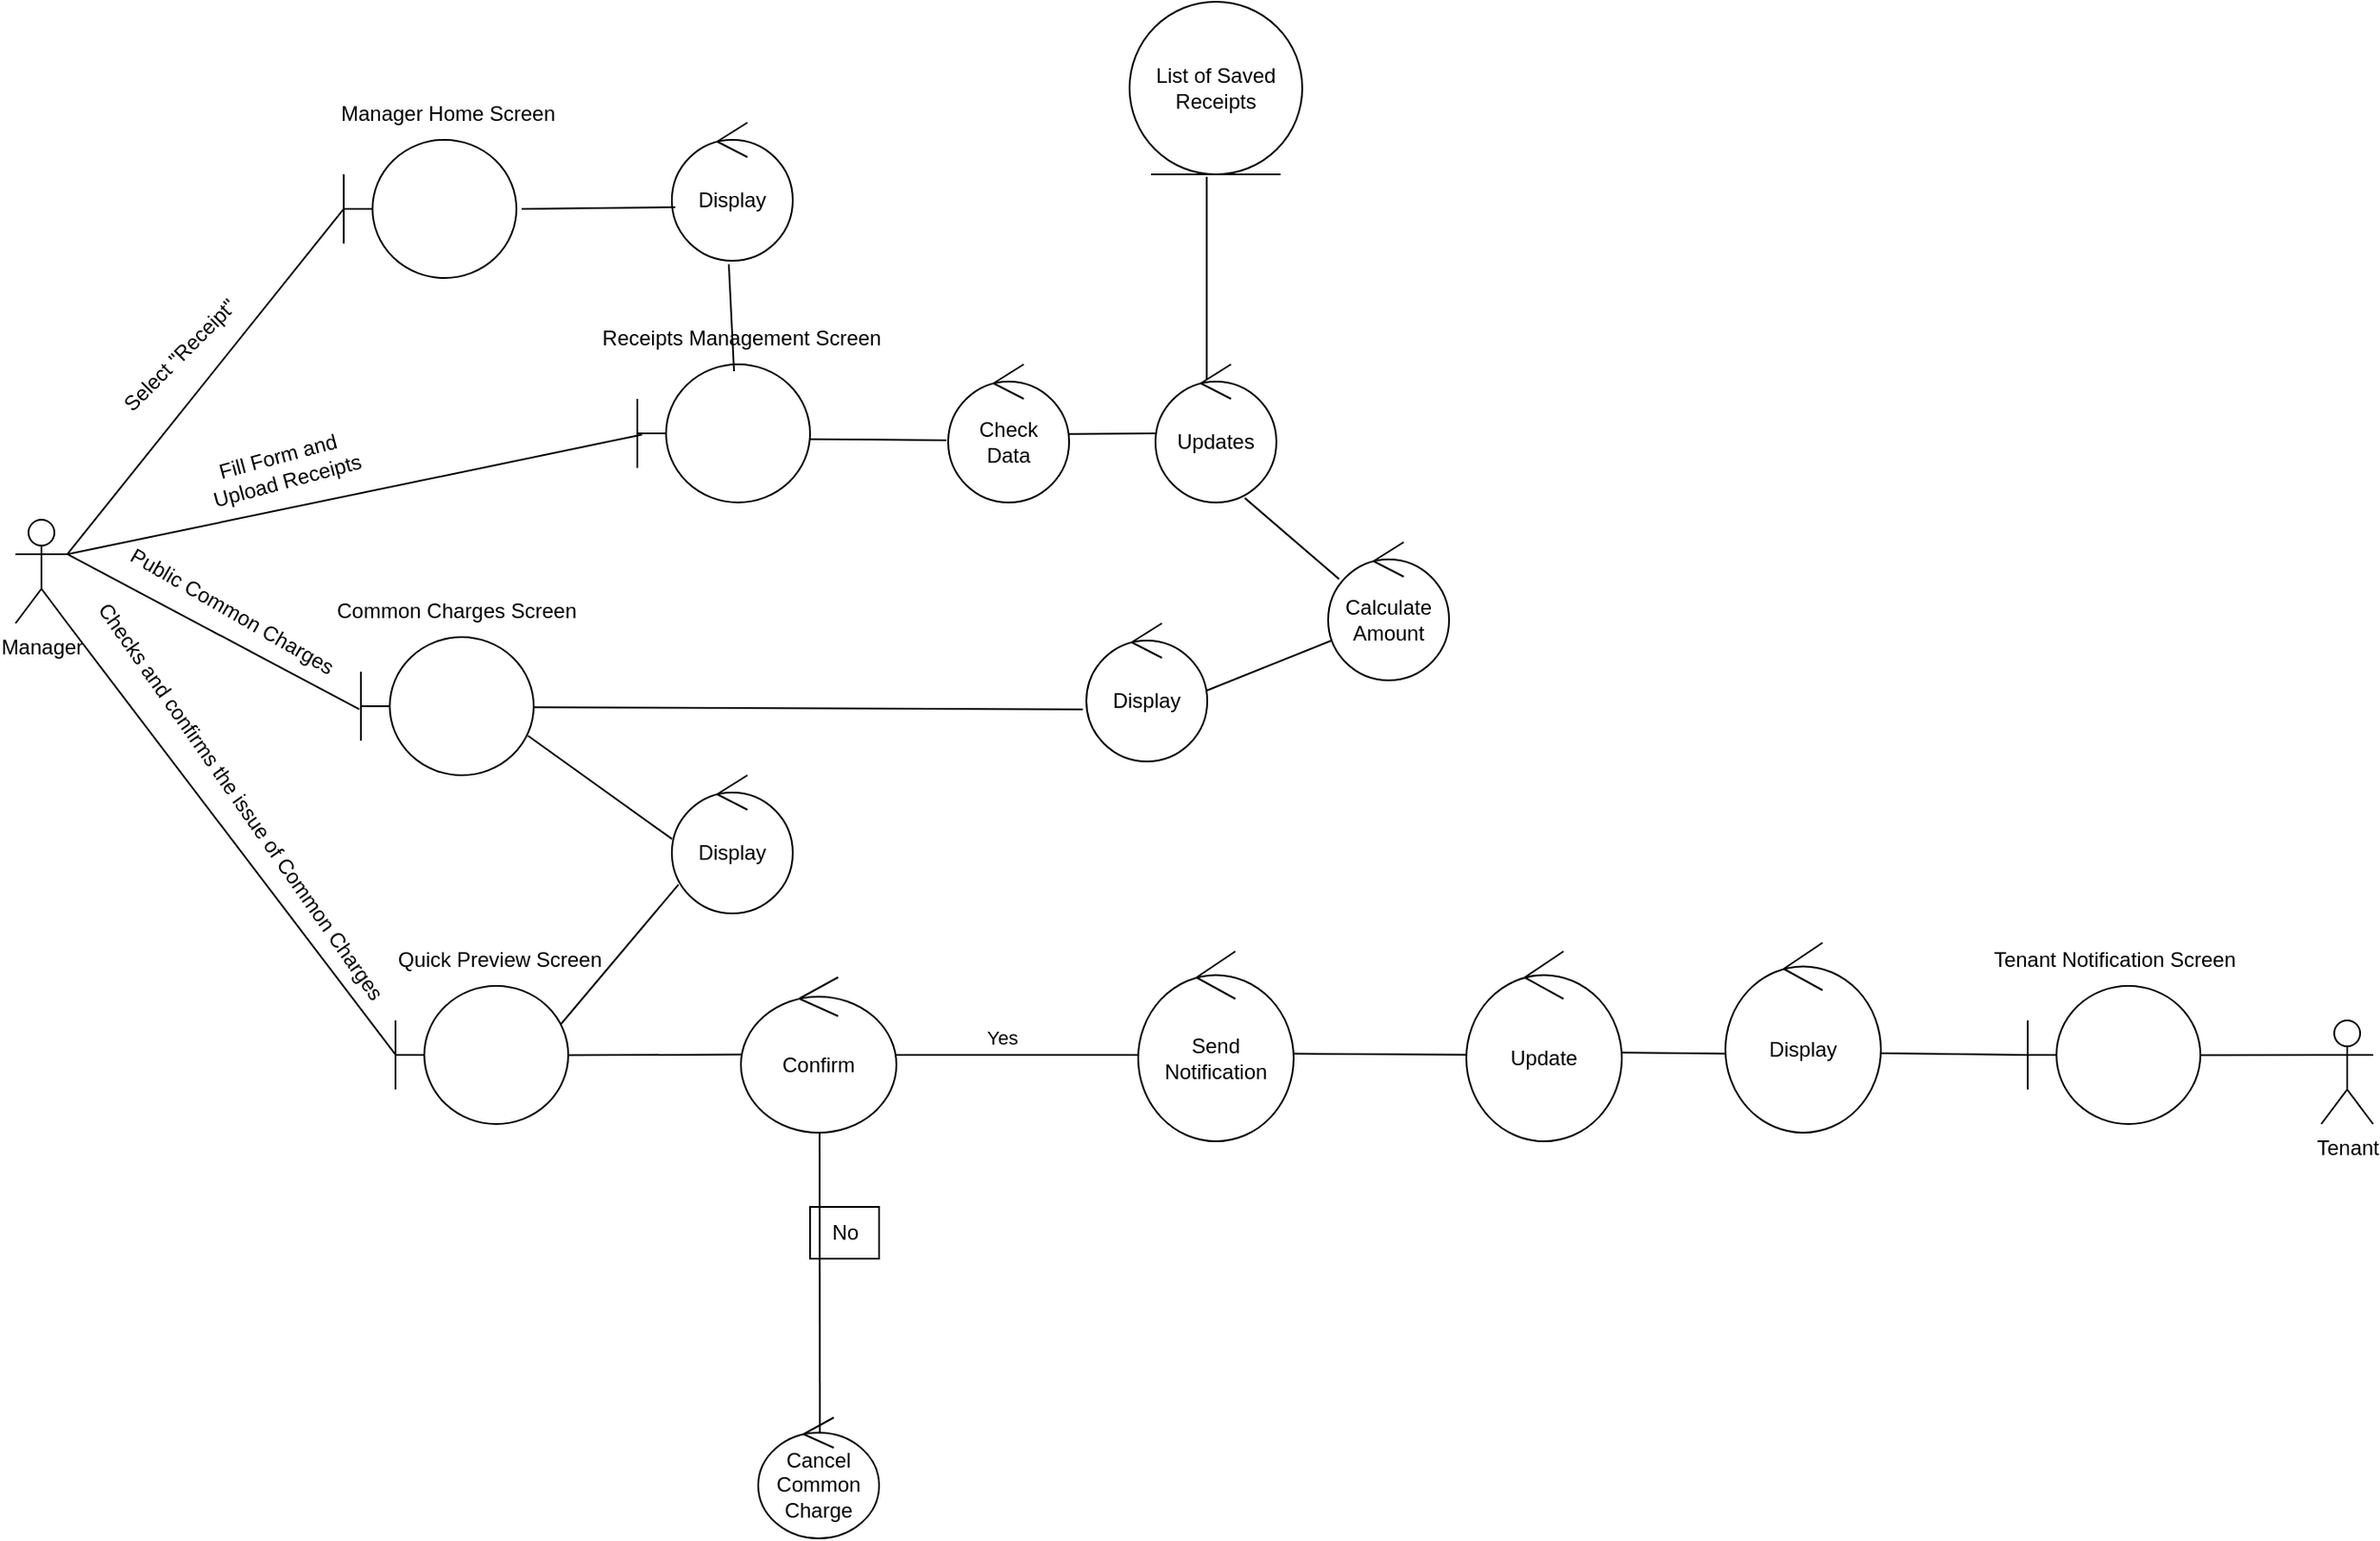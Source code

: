 <mxfile version="27.1.1">
  <diagram name="Page-1" id="x5G31EqN-TlIDT_WUVZL">
    <mxGraphModel dx="2691" dy="2276" grid="1" gridSize="10" guides="1" tooltips="1" connect="1" arrows="1" fold="1" page="1" pageScale="1" pageWidth="850" pageHeight="1100" math="0" shadow="0">
      <root>
        <mxCell id="0" />
        <mxCell id="1" parent="0" />
        <mxCell id="-zPG0wEFw7UELv2L5zX0-1" value="Manager" style="shape=umlActor;verticalLabelPosition=bottom;verticalAlign=top;html=1;" parent="1" vertex="1">
          <mxGeometry x="30" y="140" width="30" height="60" as="geometry" />
        </mxCell>
        <mxCell id="-zPG0wEFw7UELv2L5zX0-2" value="" style="shape=umlBoundary;whiteSpace=wrap;html=1;" parent="1" vertex="1">
          <mxGeometry x="390" y="50" width="100" height="80" as="geometry" />
        </mxCell>
        <mxCell id="-zPG0wEFw7UELv2L5zX0-3" value="Receipts Management Screen" style="text;html=1;align=center;verticalAlign=middle;resizable=1;points=[];autosize=1;strokeColor=none;fillColor=none;movable=1;rotatable=1;deletable=1;editable=1;locked=0;connectable=1;" parent="1" vertex="1">
          <mxGeometry x="360" y="20" width="180" height="30" as="geometry" />
        </mxCell>
        <mxCell id="-zPG0wEFw7UELv2L5zX0-4" value="Check&lt;div&gt;Data&lt;/div&gt;" style="ellipse;shape=umlControl;whiteSpace=wrap;html=1;" parent="1" vertex="1">
          <mxGeometry x="570" y="50" width="70" height="80" as="geometry" />
        </mxCell>
        <mxCell id="-zPG0wEFw7UELv2L5zX0-10" value="" style="endArrow=none;html=1;rounded=0;exitX=1;exitY=0.333;exitDx=0;exitDy=0;exitPerimeter=0;entryX=0.027;entryY=0.509;entryDx=0;entryDy=0;entryPerimeter=0;" parent="1" source="-zPG0wEFw7UELv2L5zX0-1" target="-zPG0wEFw7UELv2L5zX0-2" edge="1">
          <mxGeometry width="50" height="50" relative="1" as="geometry">
            <mxPoint x="320" y="420" as="sourcePoint" />
            <mxPoint x="220" y="150" as="targetPoint" />
          </mxGeometry>
        </mxCell>
        <mxCell id="-zPG0wEFw7UELv2L5zX0-12" value="" style="endArrow=none;html=1;rounded=0;entryX=-0.001;entryY=0.496;entryDx=0;entryDy=0;entryPerimeter=0;exitX=1;exitY=1;exitDx=0;exitDy=0;exitPerimeter=0;" parent="1" source="-zPG0wEFw7UELv2L5zX0-1" target="-zPG0wEFw7UELv2L5zX0-25" edge="1">
          <mxGeometry width="50" height="50" relative="1" as="geometry">
            <mxPoint x="90" y="630" as="sourcePoint" />
            <mxPoint x="170" y="520" as="targetPoint" />
          </mxGeometry>
        </mxCell>
        <mxCell id="-zPG0wEFw7UELv2L5zX0-15" value="Fill Form and&amp;nbsp;&lt;div&gt;Upload Receipts&lt;/div&gt;" style="text;html=1;align=center;verticalAlign=middle;resizable=0;points=[];autosize=1;strokeColor=none;fillColor=none;rotation=-15;" parent="1" vertex="1">
          <mxGeometry x="130" y="90" width="110" height="40" as="geometry" />
        </mxCell>
        <mxCell id="-zPG0wEFw7UELv2L5zX0-18" value="List of Saved Receipts" style="ellipse;shape=umlEntity;whiteSpace=wrap;html=1;" parent="1" vertex="1">
          <mxGeometry x="675" y="-160" width="100" height="100" as="geometry" />
        </mxCell>
        <mxCell id="-zPG0wEFw7UELv2L5zX0-20" value="Updates" style="ellipse;shape=umlControl;whiteSpace=wrap;html=1;" parent="1" vertex="1">
          <mxGeometry x="690" y="50" width="70" height="80" as="geometry" />
        </mxCell>
        <mxCell id="-zPG0wEFw7UELv2L5zX0-25" value="" style="shape=umlBoundary;whiteSpace=wrap;html=1;" parent="1" vertex="1">
          <mxGeometry x="250" y="410" width="100" height="80" as="geometry" />
        </mxCell>
        <mxCell id="-zPG0wEFw7UELv2L5zX0-26" value="Quick Preview Screen" style="text;html=1;align=center;verticalAlign=middle;resizable=0;points=[];autosize=1;strokeColor=none;fillColor=none;" parent="1" vertex="1">
          <mxGeometry x="240" y="380" width="140" height="30" as="geometry" />
        </mxCell>
        <mxCell id="-zPG0wEFw7UELv2L5zX0-27" value="Checks and confirms the issue of Common Charges" style="text;html=1;align=center;verticalAlign=middle;resizable=0;points=[];autosize=1;strokeColor=none;fillColor=none;rotation=55;" parent="1" vertex="1">
          <mxGeometry x="10" y="288" width="300" height="30" as="geometry" />
        </mxCell>
        <mxCell id="-zPG0wEFw7UELv2L5zX0-30" style="edgeStyle=orthogonalEdgeStyle;rounded=0;orthogonalLoop=1;jettySize=auto;html=1;entryX=0.002;entryY=0.53;entryDx=0;entryDy=0;entryPerimeter=0;" parent="1" source="-zPG0wEFw7UELv2L5zX0-28" target="-zPG0wEFw7UELv2L5zX0-34" edge="1">
          <mxGeometry relative="1" as="geometry">
            <mxPoint x="690" y="450" as="targetPoint" />
            <Array as="points">
              <mxPoint x="710" y="450" />
            </Array>
          </mxGeometry>
        </mxCell>
        <mxCell id="-zPG0wEFw7UELv2L5zX0-32" value="Yes" style="edgeLabel;html=1;align=center;verticalAlign=middle;resizable=0;points=[];" parent="-zPG0wEFw7UELv2L5zX0-30" vertex="1" connectable="0">
          <mxGeometry x="-0.144" y="5" relative="1" as="geometry">
            <mxPoint x="-26" y="-5" as="offset" />
          </mxGeometry>
        </mxCell>
        <mxCell id="-zPG0wEFw7UELv2L5zX0-28" value="Confirm" style="ellipse;shape=umlControl;whiteSpace=wrap;html=1;" parent="1" vertex="1">
          <mxGeometry x="450" y="405" width="90" height="90" as="geometry" />
        </mxCell>
        <mxCell id="-zPG0wEFw7UELv2L5zX0-33" value="No" style="text;html=1;align=center;verticalAlign=middle;resizable=0;points=[];autosize=1;strokeColor=light-dark(#000000,#FF0000);fillColor=none;" parent="1" vertex="1">
          <mxGeometry x="490" y="538" width="40" height="30" as="geometry" />
        </mxCell>
        <mxCell id="-zPG0wEFw7UELv2L5zX0-34" value="Send Notification" style="ellipse;shape=umlControl;whiteSpace=wrap;html=1;" parent="1" vertex="1">
          <mxGeometry x="680" y="390" width="90" height="110" as="geometry" />
        </mxCell>
        <mxCell id="-zPG0wEFw7UELv2L5zX0-40" value="Update" style="ellipse;shape=umlControl;whiteSpace=wrap;html=1;" parent="1" vertex="1">
          <mxGeometry x="870" y="390" width="90" height="110" as="geometry" />
        </mxCell>
        <mxCell id="-zPG0wEFw7UELv2L5zX0-43" value="" style="shape=umlBoundary;whiteSpace=wrap;html=1;" parent="1" vertex="1">
          <mxGeometry x="1195" y="410" width="100" height="80" as="geometry" />
        </mxCell>
        <mxCell id="-zPG0wEFw7UELv2L5zX0-45" value="Tenant Notification Screen" style="text;html=1;align=center;verticalAlign=middle;resizable=0;points=[];autosize=1;strokeColor=none;fillColor=none;" parent="1" vertex="1">
          <mxGeometry x="1165" y="380" width="160" height="30" as="geometry" />
        </mxCell>
        <mxCell id="-zPG0wEFw7UELv2L5zX0-47" value="Tenant" style="shape=umlActor;verticalLabelPosition=bottom;verticalAlign=top;html=1;" parent="1" vertex="1">
          <mxGeometry x="1365" y="430" width="30" height="60" as="geometry" />
        </mxCell>
        <mxCell id="-zPG0wEFw7UELv2L5zX0-50" value="Cancel Common Charge" style="ellipse;shape=umlControl;whiteSpace=wrap;html=1;strokeColor=light-dark(#000000,#FF0000);" parent="1" vertex="1">
          <mxGeometry x="460" y="660" width="70" height="70" as="geometry" />
        </mxCell>
        <mxCell id="r_laxhmClGLnwnzQ-l_1-6" value="" style="endArrow=none;html=1;rounded=0;entryX=0.991;entryY=0.508;entryDx=0;entryDy=0;entryPerimeter=0;exitX=-0.029;exitY=0.623;exitDx=0;exitDy=0;exitPerimeter=0;" parent="1" source="r_laxhmClGLnwnzQ-l_1-10" target="r_laxhmClGLnwnzQ-l_1-7" edge="1">
          <mxGeometry width="50" height="50" relative="1" as="geometry">
            <mxPoint x="640" y="249" as="sourcePoint" />
            <mxPoint x="610" y="270" as="targetPoint" />
            <Array as="points" />
          </mxGeometry>
        </mxCell>
        <mxCell id="r_laxhmClGLnwnzQ-l_1-7" value="" style="shape=umlBoundary;whiteSpace=wrap;html=1;" parent="1" vertex="1">
          <mxGeometry x="230" y="208" width="100" height="80" as="geometry" />
        </mxCell>
        <mxCell id="r_laxhmClGLnwnzQ-l_1-8" value="" style="endArrow=none;html=1;rounded=0;entryX=-0.009;entryY=0.523;entryDx=0;entryDy=0;entryPerimeter=0;exitX=1;exitY=0.333;exitDx=0;exitDy=0;exitPerimeter=0;" parent="1" source="-zPG0wEFw7UELv2L5zX0-1" target="r_laxhmClGLnwnzQ-l_1-7" edge="1">
          <mxGeometry width="50" height="50" relative="1" as="geometry">
            <mxPoint x="620" y="236" as="sourcePoint" />
            <mxPoint x="739.83" y="385" as="targetPoint" />
          </mxGeometry>
        </mxCell>
        <mxCell id="r_laxhmClGLnwnzQ-l_1-9" value="Common Charges Screen" style="text;html=1;align=center;verticalAlign=middle;resizable=0;points=[];autosize=1;strokeColor=none;fillColor=none;" parent="1" vertex="1">
          <mxGeometry x="205" y="178" width="160" height="30" as="geometry" />
        </mxCell>
        <mxCell id="r_laxhmClGLnwnzQ-l_1-10" value="Display" style="ellipse;shape=umlControl;whiteSpace=wrap;html=1;" parent="1" vertex="1">
          <mxGeometry x="650" y="200" width="70" height="80" as="geometry" />
        </mxCell>
        <mxCell id="r_laxhmClGLnwnzQ-l_1-11" value="" style="endArrow=none;html=1;rounded=0;entryX=0.091;entryY=0.268;entryDx=0;entryDy=0;entryPerimeter=0;exitX=0.739;exitY=0.968;exitDx=0;exitDy=0;exitPerimeter=0;" parent="1" source="-zPG0wEFw7UELv2L5zX0-20" target="bUZhal4Mzn5xRgH7IDeU-9" edge="1">
          <mxGeometry width="50" height="50" relative="1" as="geometry">
            <mxPoint x="658" y="268" as="sourcePoint" />
            <mxPoint x="339" y="259" as="targetPoint" />
            <Array as="points" />
          </mxGeometry>
        </mxCell>
        <mxCell id="r_laxhmClGLnwnzQ-l_1-12" value="Public Common Charges" style="text;html=1;align=center;verticalAlign=middle;resizable=0;points=[];autosize=1;strokeColor=none;fillColor=none;rotation=30;" parent="1" vertex="1">
          <mxGeometry x="75" y="178" width="160" height="30" as="geometry" />
        </mxCell>
        <mxCell id="r_laxhmClGLnwnzQ-l_1-15" value="" style="endArrow=none;html=1;rounded=0;entryX=0.967;entryY=0.714;entryDx=0;entryDy=0;entryPerimeter=0;exitX=0.002;exitY=0.462;exitDx=0;exitDy=0;exitPerimeter=0;" parent="1" source="r_laxhmClGLnwnzQ-l_1-17" target="r_laxhmClGLnwnzQ-l_1-7" edge="1">
          <mxGeometry width="50" height="50" relative="1" as="geometry">
            <mxPoint x="400.28" y="301.08" as="sourcePoint" />
            <mxPoint x="339" y="259" as="targetPoint" />
            <Array as="points" />
          </mxGeometry>
        </mxCell>
        <mxCell id="r_laxhmClGLnwnzQ-l_1-17" value="Display" style="ellipse;shape=umlControl;whiteSpace=wrap;html=1;" parent="1" vertex="1">
          <mxGeometry x="410" y="288" width="70" height="80" as="geometry" />
        </mxCell>
        <mxCell id="r_laxhmClGLnwnzQ-l_1-18" value="" style="endArrow=none;html=1;rounded=0;entryX=0.998;entryY=0.486;entryDx=0;entryDy=0;entryPerimeter=0;exitX=0.031;exitY=0.711;exitDx=0;exitDy=0;exitPerimeter=0;" parent="1" source="bUZhal4Mzn5xRgH7IDeU-9" target="r_laxhmClGLnwnzQ-l_1-10" edge="1">
          <mxGeometry width="50" height="50" relative="1" as="geometry">
            <mxPoint x="870.0" y="311" as="sourcePoint" />
            <mxPoint x="768.18" y="311" as="targetPoint" />
            <Array as="points" />
          </mxGeometry>
        </mxCell>
        <mxCell id="r_laxhmClGLnwnzQ-l_1-20" value="" style="endArrow=none;html=1;rounded=0;entryX=0.055;entryY=0.791;entryDx=0;entryDy=0;entryPerimeter=0;exitX=0.959;exitY=0.275;exitDx=0;exitDy=0;exitPerimeter=0;" parent="1" source="-zPG0wEFw7UELv2L5zX0-25" target="r_laxhmClGLnwnzQ-l_1-17" edge="1">
          <mxGeometry width="50" height="50" relative="1" as="geometry">
            <mxPoint x="510" y="350" as="sourcePoint" />
            <mxPoint x="479" y="321" as="targetPoint" />
            <Array as="points" />
          </mxGeometry>
        </mxCell>
        <mxCell id="r_laxhmClGLnwnzQ-l_1-21" value="Display" style="ellipse;shape=umlControl;whiteSpace=wrap;html=1;" parent="1" vertex="1">
          <mxGeometry x="1020" y="385" width="90" height="110" as="geometry" />
        </mxCell>
        <mxCell id="r_laxhmClGLnwnzQ-l_1-22" value="" style="endArrow=none;html=1;rounded=0;entryX=-0.004;entryY=0.5;entryDx=0;entryDy=0;entryPerimeter=0;exitX=1;exitY=0.582;exitDx=0;exitDy=0;exitPerimeter=0;" parent="1" source="r_laxhmClGLnwnzQ-l_1-21" target="-zPG0wEFw7UELv2L5zX0-43" edge="1">
          <mxGeometry width="50" height="50" relative="1" as="geometry">
            <mxPoint x="990" y="695" as="sourcePoint" />
            <mxPoint x="1215" y="590" as="targetPoint" />
            <Array as="points" />
          </mxGeometry>
        </mxCell>
        <mxCell id="bUZhal4Mzn5xRgH7IDeU-1" value="" style="endArrow=none;html=1;rounded=0;entryX=1;entryY=0.542;entryDx=0;entryDy=0;entryPerimeter=0;exitX=-0.014;exitY=0.55;exitDx=0;exitDy=0;exitPerimeter=0;" parent="1" source="-zPG0wEFw7UELv2L5zX0-4" target="-zPG0wEFw7UELv2L5zX0-2" edge="1">
          <mxGeometry width="50" height="50" relative="1" as="geometry">
            <mxPoint x="548" y="-48" as="sourcePoint" />
            <mxPoint x="472" y="-80" as="targetPoint" />
            <Array as="points" />
          </mxGeometry>
        </mxCell>
        <mxCell id="bUZhal4Mzn5xRgH7IDeU-2" value="" style="endArrow=none;html=1;rounded=0;exitX=0.009;exitY=0.5;exitDx=0;exitDy=0;exitPerimeter=0;entryX=0.998;entryY=0.504;entryDx=0;entryDy=0;entryPerimeter=0;" parent="1" source="-zPG0wEFw7UELv2L5zX0-20" target="-zPG0wEFw7UELv2L5zX0-4" edge="1">
          <mxGeometry width="50" height="50" relative="1" as="geometry">
            <mxPoint x="640" y="82" as="sourcePoint" />
            <mxPoint x="532" y="93" as="targetPoint" />
            <Array as="points" />
          </mxGeometry>
        </mxCell>
        <mxCell id="bUZhal4Mzn5xRgH7IDeU-3" value="" style="endArrow=none;html=1;rounded=0;entryX=1.003;entryY=0.501;entryDx=0;entryDy=0;entryPerimeter=0;exitX=0;exitY=0.333;exitDx=0;exitDy=0;exitPerimeter=0;" parent="1" source="-zPG0wEFw7UELv2L5zX0-47" target="-zPG0wEFw7UELv2L5zX0-43" edge="1">
          <mxGeometry width="50" height="50" relative="1" as="geometry">
            <mxPoint x="1486" y="412" as="sourcePoint" />
            <mxPoint x="1410" y="380" as="targetPoint" />
            <Array as="points" />
          </mxGeometry>
        </mxCell>
        <mxCell id="bUZhal4Mzn5xRgH7IDeU-4" value="" style="endArrow=none;html=1;rounded=0;entryX=1.001;entryY=0.533;entryDx=0;entryDy=0;entryPerimeter=0;exitX=0;exitY=0.584;exitDx=0;exitDy=0;exitPerimeter=0;" parent="1" source="r_laxhmClGLnwnzQ-l_1-21" target="-zPG0wEFw7UELv2L5zX0-40" edge="1">
          <mxGeometry width="50" height="50" relative="1" as="geometry">
            <mxPoint x="1056" y="350" as="sourcePoint" />
            <mxPoint x="980" y="318" as="targetPoint" />
            <Array as="points" />
          </mxGeometry>
        </mxCell>
        <mxCell id="bUZhal4Mzn5xRgH7IDeU-5" value="" style="endArrow=none;html=1;rounded=0;entryX=0.999;entryY=0.539;entryDx=0;entryDy=0;entryPerimeter=0;exitX=0.001;exitY=0.544;exitDx=0;exitDy=0;exitPerimeter=0;" parent="1" source="-zPG0wEFw7UELv2L5zX0-40" target="-zPG0wEFw7UELv2L5zX0-34" edge="1">
          <mxGeometry width="50" height="50" relative="1" as="geometry">
            <mxPoint x="966" y="212" as="sourcePoint" />
            <mxPoint x="890" y="180" as="targetPoint" />
            <Array as="points" />
          </mxGeometry>
        </mxCell>
        <mxCell id="bUZhal4Mzn5xRgH7IDeU-6" value="" style="endArrow=none;html=1;rounded=0;entryX=1.004;entryY=0.502;entryDx=0;entryDy=0;entryPerimeter=0;exitX=0.002;exitY=0.497;exitDx=0;exitDy=0;exitPerimeter=0;" parent="1" source="-zPG0wEFw7UELv2L5zX0-28" target="-zPG0wEFw7UELv2L5zX0-25" edge="1">
          <mxGeometry width="50" height="50" relative="1" as="geometry">
            <mxPoint x="441" y="522" as="sourcePoint" />
            <mxPoint x="365" y="490" as="targetPoint" />
            <Array as="points" />
          </mxGeometry>
        </mxCell>
        <mxCell id="bUZhal4Mzn5xRgH7IDeU-7" value="" style="endArrow=none;html=1;rounded=0;entryX=0.447;entryY=1.014;entryDx=0;entryDy=0;entryPerimeter=0;exitX=0.424;exitY=0.112;exitDx=0;exitDy=0;exitPerimeter=0;" parent="1" source="-zPG0wEFw7UELv2L5zX0-20" target="-zPG0wEFw7UELv2L5zX0-18" edge="1">
          <mxGeometry width="50" height="50" relative="1" as="geometry">
            <mxPoint x="588" y="-28" as="sourcePoint" />
            <mxPoint x="512" y="-60" as="targetPoint" />
            <Array as="points" />
          </mxGeometry>
        </mxCell>
        <mxCell id="bUZhal4Mzn5xRgH7IDeU-8" value="" style="endArrow=none;html=1;rounded=0;entryX=0.506;entryY=1.004;entryDx=0;entryDy=0;entryPerimeter=0;exitX=0.51;exitY=0.131;exitDx=0;exitDy=0;exitPerimeter=0;strokeColor=light-dark(#000000,#FF0E0E);" parent="1" source="-zPG0wEFw7UELv2L5zX0-50" target="-zPG0wEFw7UELv2L5zX0-28" edge="1">
          <mxGeometry width="50" height="50" relative="1" as="geometry">
            <mxPoint x="463" y="632" as="sourcePoint" />
            <mxPoint x="387" y="600" as="targetPoint" />
            <Array as="points" />
          </mxGeometry>
        </mxCell>
        <mxCell id="bUZhal4Mzn5xRgH7IDeU-9" value="Calculate Amount" style="ellipse;shape=umlControl;whiteSpace=wrap;html=1;" parent="1" vertex="1">
          <mxGeometry x="790" y="153" width="70" height="80" as="geometry" />
        </mxCell>
        <mxCell id="H8MXFJ4Tu4BRZ1MrDL_Y-1" value="" style="endArrow=none;html=1;rounded=0;exitX=1;exitY=0.333;exitDx=0;exitDy=0;exitPerimeter=0;entryX=0;entryY=0.5;entryDx=0;entryDy=0;entryPerimeter=0;" edge="1" parent="1" source="-zPG0wEFw7UELv2L5zX0-1" target="H8MXFJ4Tu4BRZ1MrDL_Y-2">
          <mxGeometry width="50" height="50" relative="1" as="geometry">
            <mxPoint x="130" y="159" as="sourcePoint" />
            <mxPoint x="130" as="targetPoint" />
          </mxGeometry>
        </mxCell>
        <mxCell id="H8MXFJ4Tu4BRZ1MrDL_Y-2" value="" style="shape=umlBoundary;whiteSpace=wrap;html=1;" vertex="1" parent="1">
          <mxGeometry x="220" y="-80" width="100" height="80" as="geometry" />
        </mxCell>
        <mxCell id="H8MXFJ4Tu4BRZ1MrDL_Y-3" value="Manager Home Screen" style="text;html=1;align=center;verticalAlign=middle;resizable=1;points=[];autosize=1;strokeColor=none;fillColor=none;movable=1;rotatable=1;deletable=1;editable=1;locked=0;connectable=1;" vertex="1" parent="1">
          <mxGeometry x="205" y="-110" width="150" height="30" as="geometry" />
        </mxCell>
        <mxCell id="H8MXFJ4Tu4BRZ1MrDL_Y-4" value="Select &quot;Receipt&quot;" style="text;html=1;align=center;verticalAlign=middle;resizable=0;points=[];autosize=1;strokeColor=none;fillColor=none;rotation=-45;" vertex="1" parent="1">
          <mxGeometry x="70" y="30" width="110" height="30" as="geometry" />
        </mxCell>
        <mxCell id="H8MXFJ4Tu4BRZ1MrDL_Y-5" value="Display" style="ellipse;shape=umlControl;whiteSpace=wrap;html=1;" vertex="1" parent="1">
          <mxGeometry x="410" y="-90" width="70" height="80" as="geometry" />
        </mxCell>
        <mxCell id="H8MXFJ4Tu4BRZ1MrDL_Y-8" value="" style="endArrow=none;html=1;rounded=0;exitX=0.029;exitY=0.613;exitDx=0;exitDy=0;exitPerimeter=0;" edge="1" parent="1" source="H8MXFJ4Tu4BRZ1MrDL_Y-5">
          <mxGeometry width="50" height="50" relative="1" as="geometry">
            <mxPoint x="409" y="-39.5" as="sourcePoint" />
            <mxPoint x="323" y="-40" as="targetPoint" />
            <Array as="points" />
          </mxGeometry>
        </mxCell>
        <mxCell id="H8MXFJ4Tu4BRZ1MrDL_Y-9" value="" style="endArrow=none;html=1;rounded=0;entryX=0.471;entryY=1.025;entryDx=0;entryDy=0;entryPerimeter=0;exitX=0.56;exitY=0.05;exitDx=0;exitDy=0;exitPerimeter=0;" edge="1" parent="1" source="-zPG0wEFw7UELv2L5zX0-2" target="H8MXFJ4Tu4BRZ1MrDL_Y-5">
          <mxGeometry width="50" height="50" relative="1" as="geometry">
            <mxPoint x="569" y="71" as="sourcePoint" />
            <mxPoint x="490" y="70" as="targetPoint" />
            <Array as="points" />
          </mxGeometry>
        </mxCell>
      </root>
    </mxGraphModel>
  </diagram>
</mxfile>
